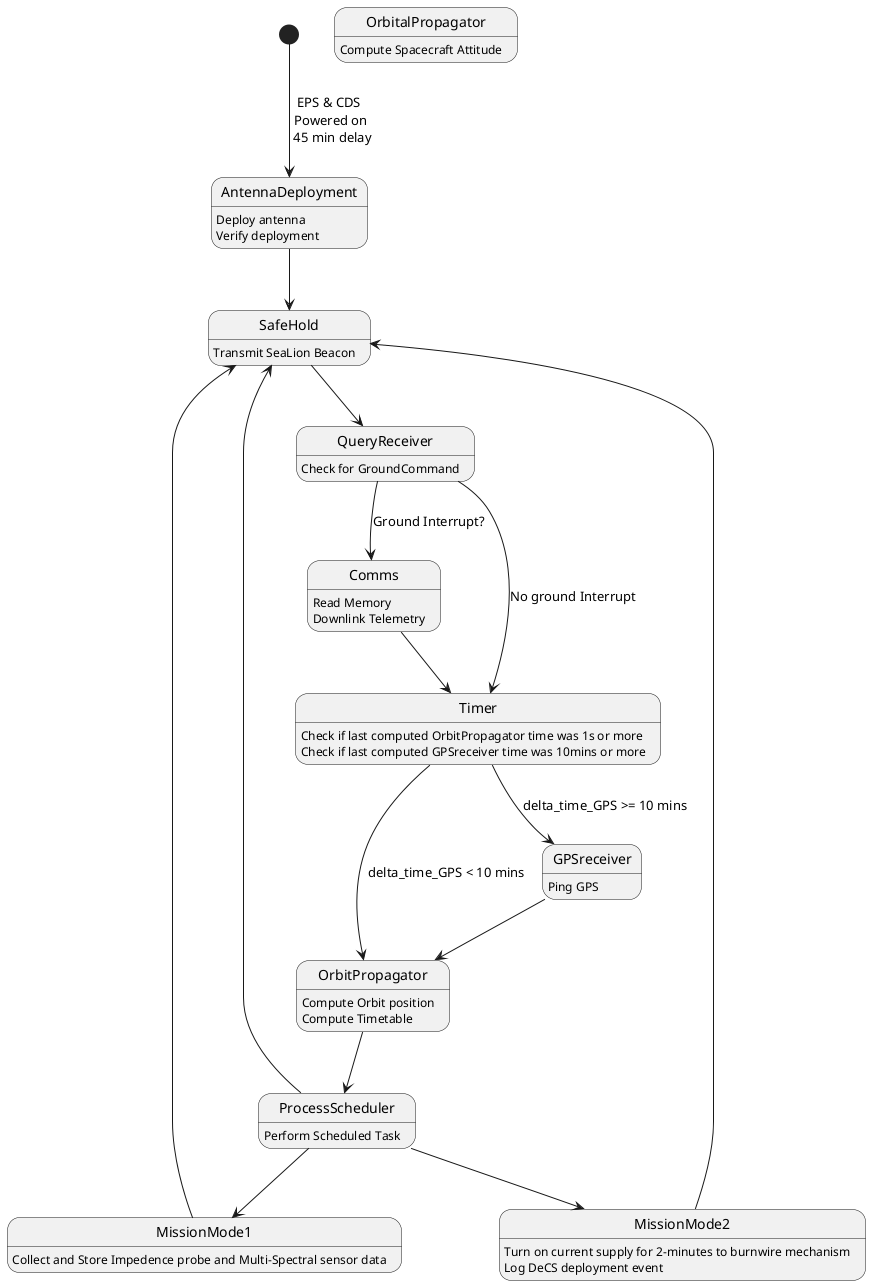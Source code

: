 @startuml

state AntennaDeployment
      AntennaDeployment : Deploy antenna
      AntennaDeployment : Verify deployment
state SafeHold
      SafeHold : Transmit SeaLion Beacon 
state QueryReceiver
      QueryReceiver : Check for GroundCommand
state Comms
      Comms : Read Memory
      Comms : Downlink Telemetry 
state Timer
      Timer : Check if last computed OrbitPropagator time was 1s or more
      Timer : Check if last computed GPSreceiver time was 10mins or more
state MissionMode1
      MissionMode1 : Collect and Store Impedence probe and Multi-Spectral sensor data 
state MissionMode2
      MissionMode2 : Turn on current supply for 2-minutes to burnwire mechanism 
      MissionMode2 : Log DeCS deployment event 
state ProcessScheduler
      ProcessScheduler : Perform Scheduled Task
state OrbitPropagator 
      OrbitalPropagator : Compute Spacecraft Attitude
      OrbitPropagator : Compute Orbit position
      OrbitPropagator : Compute Timetable
state GPSreceiver 
      GPSreceiver : Ping GPS

[*] --> AntennaDeployment : EPS & CDS \n Powered on \n 45 min delay
AntennaDeployment --> SafeHold
SafeHold --> QueryReceiver
QueryReceiver --> Comms : Ground Interrupt?
QueryReceiver --> Timer : No ground Interrupt
Comms --> Timer
MissionMode1 --> SafeHold
MissionMode2 --> SafeHold
ProcessScheduler --> SafeHold
ProcessScheduler --> MissionMode1 
ProcessScheduler --> MissionMode2 
OrbitPropagator --> ProcessScheduler
Timer  --> OrbitPropagator : delta_time_GPS < 10 mins
Timer --> GPSreceiver : delta_time_GPS >= 10 mins
GPSreceiver --> OrbitPropagator
@enduml